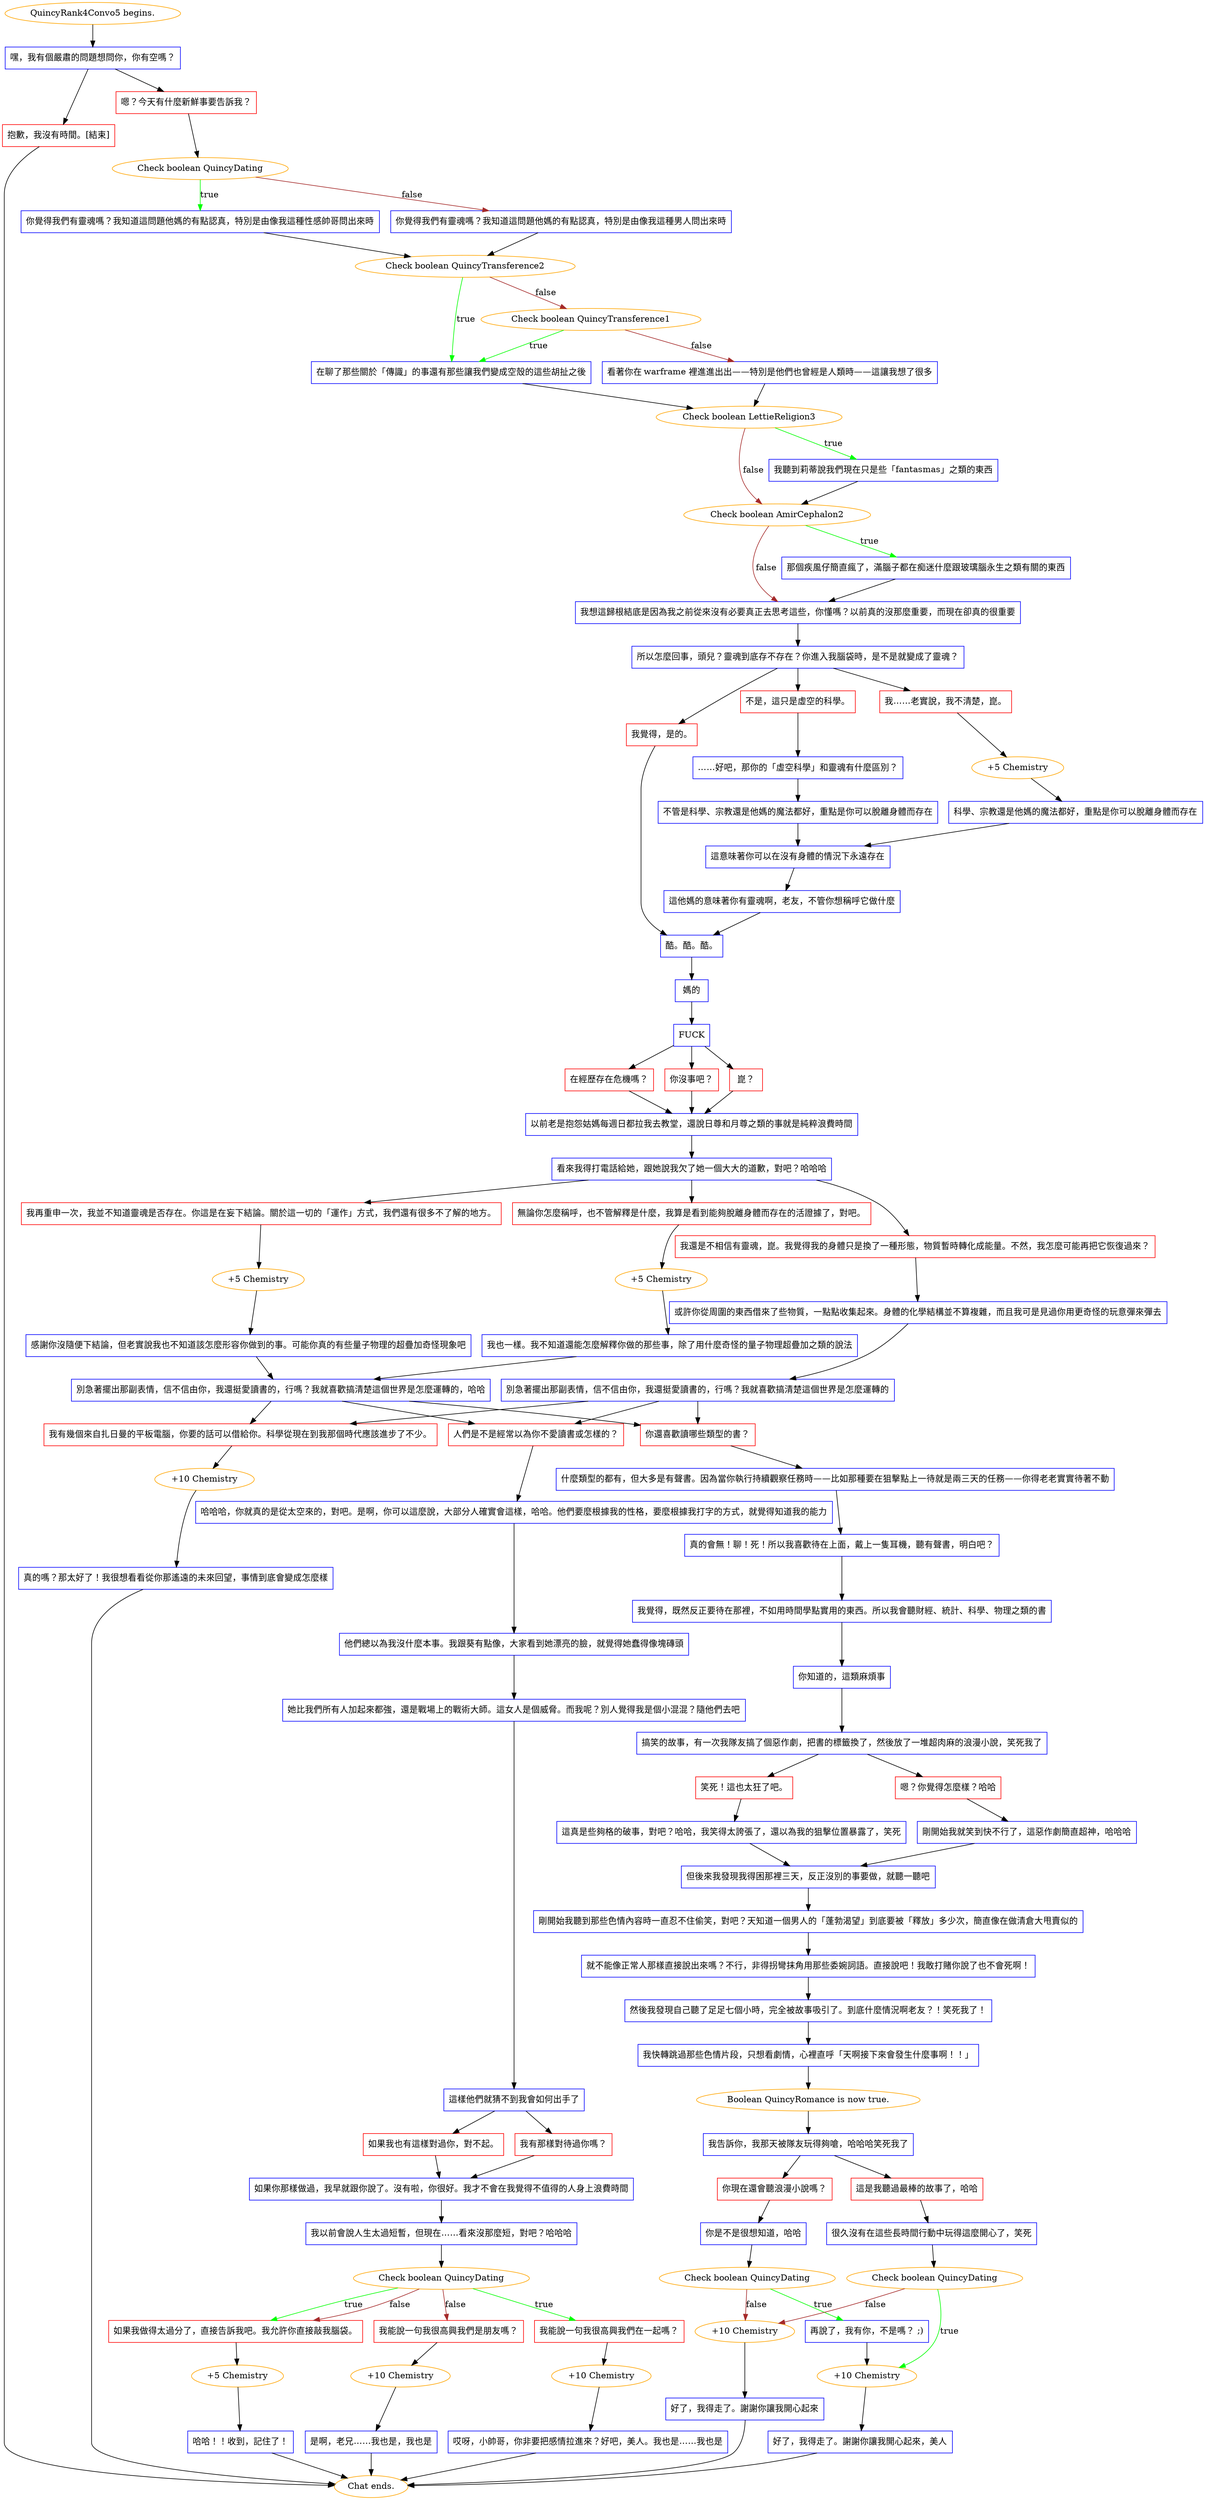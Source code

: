digraph {
	"QuincyRank4Convo5 begins." [color=orange];
		"QuincyRank4Convo5 begins." -> j1529171614;
	j1529171614 [label="嘿，我有個嚴肅的問題想問你，你有空嗎？",shape=box,color=blue];
		j1529171614 -> j658953269;
		j1529171614 -> j391313553;
	j658953269 [label="嗯？今天有什麼新鮮事要告訴我？",shape=box,color=red];
		j658953269 -> j3530100524;
	j391313553 [label="抱歉，我沒有時間。[結束]",shape=box,color=red];
		j391313553 -> "Chat ends.";
	j3530100524 [label="Check boolean QuincyDating",color=orange];
		j3530100524 -> j3938939871 [label=true,color=green];
		j3530100524 -> j402574944 [label=false,color=brown];
	"Chat ends." [color=orange];
	j3938939871 [label="你覺得我們有靈魂嗎？我知道這問題他媽的有點認真，特別是由像我這種性感帥哥問出來時",shape=box,color=blue];
		j3938939871 -> j259806786;
	j402574944 [label="你覺得我們有靈魂嗎？我知道這問題他媽的有點認真，特別是由像我這種男人問出來時",shape=box,color=blue];
		j402574944 -> j259806786;
	j259806786 [label="Check boolean QuincyTransference2",color=orange];
		j259806786 -> j749152262 [label=true,color=green];
		j259806786 -> j1149771852 [label=false,color=brown];
	j749152262 [label="在聊了那些關於「傳識」的事還有那些讓我們變成空殼的這些胡扯之後",shape=box,color=blue];
		j749152262 -> j2783557560;
	j1149771852 [label="Check boolean QuincyTransference1",color=orange];
		j1149771852 -> j749152262 [label=true,color=green];
		j1149771852 -> j3414458066 [label=false,color=brown];
	j2783557560 [label="Check boolean LettieReligion3",color=orange];
		j2783557560 -> j1297369469 [label=true,color=green];
		j2783557560 -> j1211153634 [label=false,color=brown];
	j3414458066 [label="看著你在 warframe 裡進進出出——特別是他們也曾經是人類時——這讓我想了很多",shape=box,color=blue];
		j3414458066 -> j2783557560;
	j1297369469 [label="我聽到莉蒂說我們現在只是些「fantasmas」之類的東西",shape=box,color=blue];
		j1297369469 -> j1211153634;
	j1211153634 [label="Check boolean AmirCephalon2",color=orange];
		j1211153634 -> j2541528448 [label=true,color=green];
		j1211153634 -> j343050580 [label=false,color=brown];
	j2541528448 [label="那個疾風仔簡直瘋了，滿腦子都在痴迷什麼跟玻璃腦永生之類有關的東西",shape=box,color=blue];
		j2541528448 -> j343050580;
	j343050580 [label="我想這歸根結底是因為我之前從來沒有必要真正去思考這些，你懂嗎？以前真的沒那麼重要，而現在卻真的很重要",shape=box,color=blue];
		j343050580 -> j2630399703;
	j2630399703 [label="所以怎麼回事，頭兒？靈魂到底存不存在？你進入我腦袋時，是不是就變成了靈魂？",shape=box,color=blue];
		j2630399703 -> j3778272027;
		j2630399703 -> j4144480708;
		j2630399703 -> j4253122363;
	j3778272027 [label="我覺得，是的。",shape=box,color=red];
		j3778272027 -> j2281008900;
	j4144480708 [label="不是，這只是虛空的科學。",shape=box,color=red];
		j4144480708 -> j3549727234;
	j4253122363 [label="我……老實說，我不清楚，崑。",shape=box,color=red];
		j4253122363 -> j195756114;
	j2281008900 [label="酷。酷。酷。",shape=box,color=blue];
		j2281008900 -> j3298588782;
	j3549727234 [label="……好吧，那你的「虛空科學」和靈魂有什麼區別？",shape=box,color=blue];
		j3549727234 -> j2359877029;
	j195756114 [label="+5 Chemistry",color=orange];
		j195756114 -> j3143561689;
	j3298588782 [label="媽的",shape=box,color=blue];
		j3298588782 -> j3044064270;
	j2359877029 [label="不管是科學、宗教還是他媽的魔法都好，重點是你可以脫離身體而存在",shape=box,color=blue];
		j2359877029 -> j1975579606;
	j3143561689 [label="科學、宗教還是他媽的魔法都好，重點是你可以脫離身體而存在",shape=box,color=blue];
		j3143561689 -> j1975579606;
	j3044064270 [label="FUCK",shape=box,color=blue];
		j3044064270 -> j2886667052;
		j3044064270 -> j4018453025;
		j3044064270 -> j1933603135;
	j1975579606 [label="這意味著你可以在沒有身體的情況下永遠存在",shape=box,color=blue];
		j1975579606 -> j447940445;
	j2886667052 [label="在經歷存在危機嗎？",shape=box,color=red];
		j2886667052 -> j4176968422;
	j4018453025 [label="你沒事吧？",shape=box,color=red];
		j4018453025 -> j4176968422;
	j1933603135 [label="崑？",shape=box,color=red];
		j1933603135 -> j4176968422;
	j447940445 [label="這他媽的意味著你有靈魂啊，老友，不管你想稱呼它做什麼",shape=box,color=blue];
		j447940445 -> j2281008900;
	j4176968422 [label="以前老是抱怨姑媽每週日都拉我去教堂，還說日尊和月尊之類的事就是純粹浪費時間",shape=box,color=blue];
		j4176968422 -> j1359856032;
	j1359856032 [label="看來我得打電話給她，跟她說我欠了她一個大大的道歉，對吧？哈哈哈",shape=box,color=blue];
		j1359856032 -> j4123744570;
		j1359856032 -> j3478558076;
		j1359856032 -> j1028803626;
	j4123744570 [label="無論你怎麼稱呼，也不管解釋是什麼，我算是看到能夠脫離身體而存在的活證據了，對吧。",shape=box,color=red];
		j4123744570 -> j4179096048;
	j3478558076 [label="我再重申一次，我並不知道靈魂是否存在。你這是在妄下結論。關於這一切的「運作」方式，我們還有很多不了解的地方。",shape=box,color=red];
		j3478558076 -> j1811194876;
	j1028803626 [label="我還是不相信有靈魂，崑。我覺得我的身體只是換了一種形態，物質暫時轉化成能量。不然，我怎麼可能再把它恢復過來？",shape=box,color=red];
		j1028803626 -> j1968397511;
	j4179096048 [label="+5 Chemistry",color=orange];
		j4179096048 -> j2181054982;
	j1811194876 [label="+5 Chemistry",color=orange];
		j1811194876 -> j3583368975;
	j1968397511 [label="或許你從周圍的東西借來了些物質，一點點收集起來。身體的化學結構並不算複雜，而且我可是見過你用更奇怪的玩意彈來彈去",shape=box,color=blue];
		j1968397511 -> j1504915909;
	j2181054982 [label="我也一樣。我不知道還能怎麼解釋你做的那些事，除了用什麼奇怪的量子物理超疊加之類的說法",shape=box,color=blue];
		j2181054982 -> j217755236;
	j3583368975 [label="感謝你沒隨便下結論，但老實說我也不知道該怎麼形容你做到的事。可能你真的有些量子物理的超疊加奇怪現象吧",shape=box,color=blue];
		j3583368975 -> j217755236;
	j1504915909 [label="別急著擺出那副表情，信不信由你，我還挺愛讀書的，行嗎？我就喜歡搞清楚這個世界是怎麼運轉的",shape=box,color=blue];
		j1504915909 -> j2700950337;
		j1504915909 -> j1691197423;
		j1504915909 -> j517408026;
	j217755236 [label="別急著擺出那副表情，信不信由你，我還挺愛讀書的，行嗎？我就喜歡搞清楚這個世界是怎麼運轉的，哈哈",shape=box,color=blue];
		j217755236 -> j2700950337;
		j217755236 -> j1691197423;
		j217755236 -> j517408026;
	j2700950337 [label="我有幾個來自扎日曼的平板電腦，你要的話可以借給你。科學從現在到我那個時代應該進步了不少。",shape=box,color=red];
		j2700950337 -> j577925973;
	j1691197423 [label="你還喜歡讀哪些類型的書？",shape=box,color=red];
		j1691197423 -> j3659368571;
	j517408026 [label="人們是不是經常以為你不愛讀書或怎樣的？",shape=box,color=red];
		j517408026 -> j2619627741;
	j577925973 [label="+10 Chemistry",color=orange];
		j577925973 -> j1244132625;
	j3659368571 [label="什麼類型的都有，但大多是有聲書。因為當你執行持續觀察任務時——比如那種要在狙擊點上一待就是兩三天的任務——你得老老實實待著不動",shape=box,color=blue];
		j3659368571 -> j849557245;
	j2619627741 [label="哈哈哈，你就真的是從太空來的，對吧。是啊，你可以這麼說，大部分人確實會這樣，哈哈。他們要麼根據我的性格，要麼根據我打字的方式，就覺得知道我的能力",shape=box,color=blue];
		j2619627741 -> j33362272;
	j1244132625 [label="真的嗎？那太好了！我很想看看從你那遙遠的未來回望，事情到底會變成怎麼樣",shape=box,color=blue];
		j1244132625 -> "Chat ends.";
	j849557245 [label="真的會無！聊！死！所以我喜歡待在上面，戴上一隻耳機，聽有聲書，明白吧？",shape=box,color=blue];
		j849557245 -> j3083229890;
	j33362272 [label="他們總以為我沒什麼本事。我跟葵有點像，大家看到她漂亮的臉，就覺得她蠢得像塊磚頭",shape=box,color=blue];
		j33362272 -> j484599167;
	j3083229890 [label="我覺得，既然反正要待在那裡，不如用時間學點實用的東西。所以我會聽財經、統計、科學、物理之類的書",shape=box,color=blue];
		j3083229890 -> j2240194013;
	j484599167 [label="她比我們所有人加起來都強，還是戰場上的戰術大師。這女人是個威脅。而我呢？別人覺得我是個小混混？隨他們去吧",shape=box,color=blue];
		j484599167 -> j3972816823;
	j2240194013 [label="你知道的，這類麻煩事",shape=box,color=blue];
		j2240194013 -> j2575360213;
	j3972816823 [label="這樣他們就猜不到我會如何出手了",shape=box,color=blue];
		j3972816823 -> j2423730435;
		j3972816823 -> j217779674;
	j2575360213 [label="搞笑的故事，有一次我隊友搞了個惡作劇，把書的標籤換了，然後放了一堆超肉麻的浪漫小說，笑死我了",shape=box,color=blue];
		j2575360213 -> j3401160434;
		j2575360213 -> j2653096898;
	j2423730435 [label="我有那樣對待過你嗎？",shape=box,color=red];
		j2423730435 -> j1321013548;
	j217779674 [label="如果我也有這樣對過你，對不起。",shape=box,color=red];
		j217779674 -> j1321013548;
	j3401160434 [label="笑死！這也太狂了吧。",shape=box,color=red];
		j3401160434 -> j2391751555;
	j2653096898 [label="嗯？你覺得怎麼樣？哈哈",shape=box,color=red];
		j2653096898 -> j1048038818;
	j1321013548 [label="如果你那樣做過，我早就跟你說了。沒有啦，你很好。我才不會在我覺得不值得的人身上浪費時間",shape=box,color=blue];
		j1321013548 -> j3742814268;
	j2391751555 [label="這真是些夠格的破事，對吧？哈哈，我笑得太誇張了，還以為我的狙擊位置暴露了，笑死",shape=box,color=blue];
		j2391751555 -> j3216961079;
	j1048038818 [label="剛開始我就笑到快不行了，這惡作劇簡直超神，哈哈哈",shape=box,color=blue];
		j1048038818 -> j3216961079;
	j3742814268 [label="我以前會說人生太過短暫，但現在……看來沒那麼短，對吧？哈哈哈",shape=box,color=blue];
		j3742814268 -> j2261954600;
	j3216961079 [label="但後來我發現我得困那裡三天，反正沒別的事要做，就聽一聽吧",shape=box,color=blue];
		j3216961079 -> j3943305703;
	j2261954600 [label="Check boolean QuincyDating",color=orange];
		j2261954600 -> j2190570082 [label=true,color=green];
		j2261954600 -> j4133005293 [label=true,color=green];
		j2261954600 -> j2049536891 [label=false,color=brown];
		j2261954600 -> j4133005293 [label=false,color=brown];
	j3943305703 [label="剛開始我聽到那些色情內容時一直忍不住偷笑，對吧？天知道一個男人的「蓬勃渴望」到底要被「釋放」多少次，簡直像在做清倉大甩賣似的",shape=box,color=blue];
		j3943305703 -> j1428333648;
	j2190570082 [label="我能說一句我很高興我們在一起嗎？",shape=box,color=red];
		j2190570082 -> j4195352366;
	j4133005293 [label="如果我做得太過分了，直接告訴我吧。我允許你直接敲我腦袋。",shape=box,color=red];
		j4133005293 -> j3786451513;
	j2049536891 [label="我能說一句我很高興我們是朋友嗎？",shape=box,color=red];
		j2049536891 -> j1299361887;
	j1428333648 [label="就不能像正常人那樣直接說出來嗎？不行，非得拐彎抹角用那些委婉詞語。直接說吧！我敢打賭你說了也不會死啊！",shape=box,color=blue];
		j1428333648 -> j823868079;
	j4195352366 [label="+10 Chemistry",color=orange];
		j4195352366 -> j2934451492;
	j3786451513 [label="+5 Chemistry",color=orange];
		j3786451513 -> j852844131;
	j1299361887 [label="+10 Chemistry",color=orange];
		j1299361887 -> j1522887641;
	j823868079 [label="然後我發現自己聽了足足七個小時，完全被故事吸引了。到底什麼情況啊老友？！笑死我了！",shape=box,color=blue];
		j823868079 -> j3252626048;
	j2934451492 [label="哎呀，小帥哥，你非要把感情拉進來？好吧，美人。我也是……我也是",shape=box,color=blue];
		j2934451492 -> "Chat ends.";
	j852844131 [label="哈哈！！收到，記住了！",shape=box,color=blue];
		j852844131 -> "Chat ends.";
	j1522887641 [label="是啊，老兄……我也是，我也是",shape=box,color=blue];
		j1522887641 -> "Chat ends.";
	j3252626048 [label="我快轉跳過那些色情片段，只想看劇情，心裡直呼「天啊接下來會發生什麼事啊！！」",shape=box,color=blue];
		j3252626048 -> j2283546543;
	j2283546543 [label="Boolean QuincyRomance is now true.",color=orange];
		j2283546543 -> j1085243328;
	j1085243328 [label="我告訴你，我那天被隊友玩得夠嗆，哈哈哈笑死我了",shape=box,color=blue];
		j1085243328 -> j1160829131;
		j1085243328 -> j2906676902;
	j1160829131 [label="你現在還會聽浪漫小說嗎？",shape=box,color=red];
		j1160829131 -> j2721382856;
	j2906676902 [label="這是我聽過最棒的故事了，哈哈",shape=box,color=red];
		j2906676902 -> j1487115443;
	j2721382856 [label="你是不是很想知道，哈哈",shape=box,color=blue];
		j2721382856 -> j349086041;
	j1487115443 [label="很久沒有在這些長時間行動中玩得這麼開心了，笑死",shape=box,color=blue];
		j1487115443 -> j1928793629;
	j349086041 [label="Check boolean QuincyDating",color=orange];
		j349086041 -> j323195191 [label=true,color=green];
		j349086041 -> j2389011999 [label=false,color=brown];
	j1928793629 [label="Check boolean QuincyDating",color=orange];
		j1928793629 -> j4250871755 [label=true,color=green];
		j1928793629 -> j2389011999 [label=false,color=brown];
	j323195191 [label="再說了，我有你，不是嗎？ ;)",shape=box,color=blue];
		j323195191 -> j4250871755;
	j2389011999 [label="+10 Chemistry",color=orange];
		j2389011999 -> j2395458794;
	j4250871755 [label="+10 Chemistry",color=orange];
		j4250871755 -> j3067524322;
	j2395458794 [label="好了，我得走了。謝謝你讓我開心起來",shape=box,color=blue];
		j2395458794 -> "Chat ends.";
	j3067524322 [label="好了，我得走了。謝謝你讓我開心起來，美人",shape=box,color=blue];
		j3067524322 -> "Chat ends.";
}